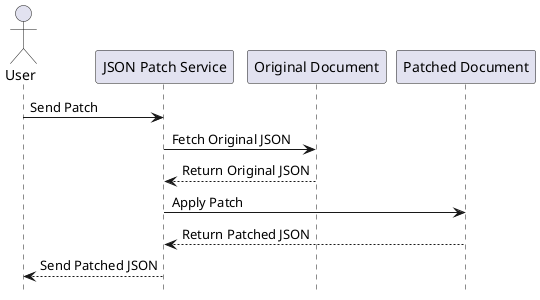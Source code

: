 @startuml
hide footbox
actor User
participant "JSON Patch Service" as Service
participant "Original Document" as Original
participant "Patched Document" as Patched

User -> Service: Send Patch
Service -> Original: Fetch Original JSON
Original --> Service: Return Original JSON
Service -> Patched: Apply Patch
Patched --> Service: Return Patched JSON
Service --> User: Send Patched JSON
@enduml
